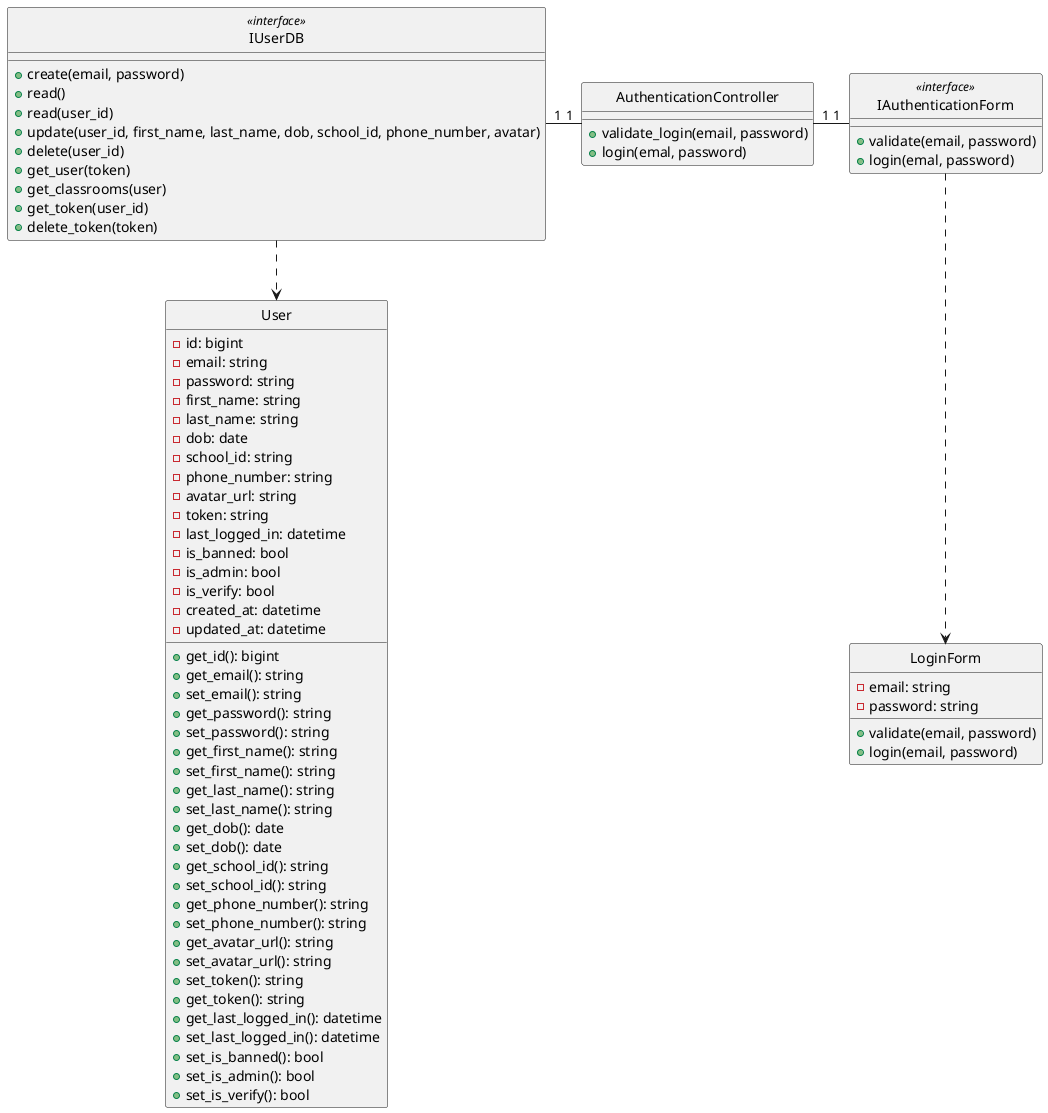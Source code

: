@startuml createClass

class User {
    - id: bigint
    - email: string
    - password: string
    - first_name: string
    - last_name: string
    - dob: date
    - school_id: string
    - phone_number: string
    - avatar_url: string
    - token: string
    - last_logged_in: datetime
    - is_banned: bool
    - is_admin: bool
    - is_verify: bool
    - created_at: datetime
    - updated_at: datetime

    + get_id(): bigint
    + get_email(): string
    + set_email(): string
    + get_password(): string
    + set_password(): string
    + get_first_name(): string
    + set_first_name(): string
    + get_last_name(): string
    + set_last_name(): string
    + get_dob(): date
    + set_dob(): date
    + get_school_id(): string
    + set_school_id(): string
    + get_phone_number(): string
    + set_phone_number(): string
    + get_avatar_url(): string
    + set_avatar_url(): string
    + set_token(): string
    + get_token(): string
    + get_last_logged_in(): datetime
    + set_last_logged_in(): datetime
    + set_is_banned(): bool
    + set_is_admin(): bool
    + set_is_verify(): bool
}

class IUserDB <<interface>> {
    + create(email, password)
    + read()
    + read(user_id)
    + update(user_id, first_name, last_name, dob, school_id, phone_number, avatar)
    + delete(user_id)
    + get_user(token)
    + get_classrooms(user)
    + get_token(user_id)
    + delete_token(token)
}

class LoginForm {
    - email: string
    - password: string

    + validate(email, password)
    + login(email, password)
}

class IAuthenticationForm <<interface>> {
    + validate(email, password)
    + login(emal, password)
}

class AuthenticationController {
    + validate_login(email, password)
    + login(emal, password)
}

hide User circle
hide IUserDB <<interface>> circle
hide LoginForm circle
hide IAuthenticationForm <<interface>> circle
hide AuthenticationController circle

IUserDB -down.> User
IAuthenticationForm .down.> LoginForm
AuthenticationController "1"-left-"1" IUserDB
IAuthenticationForm "1"-left-"1" AuthenticationController

@enduml
